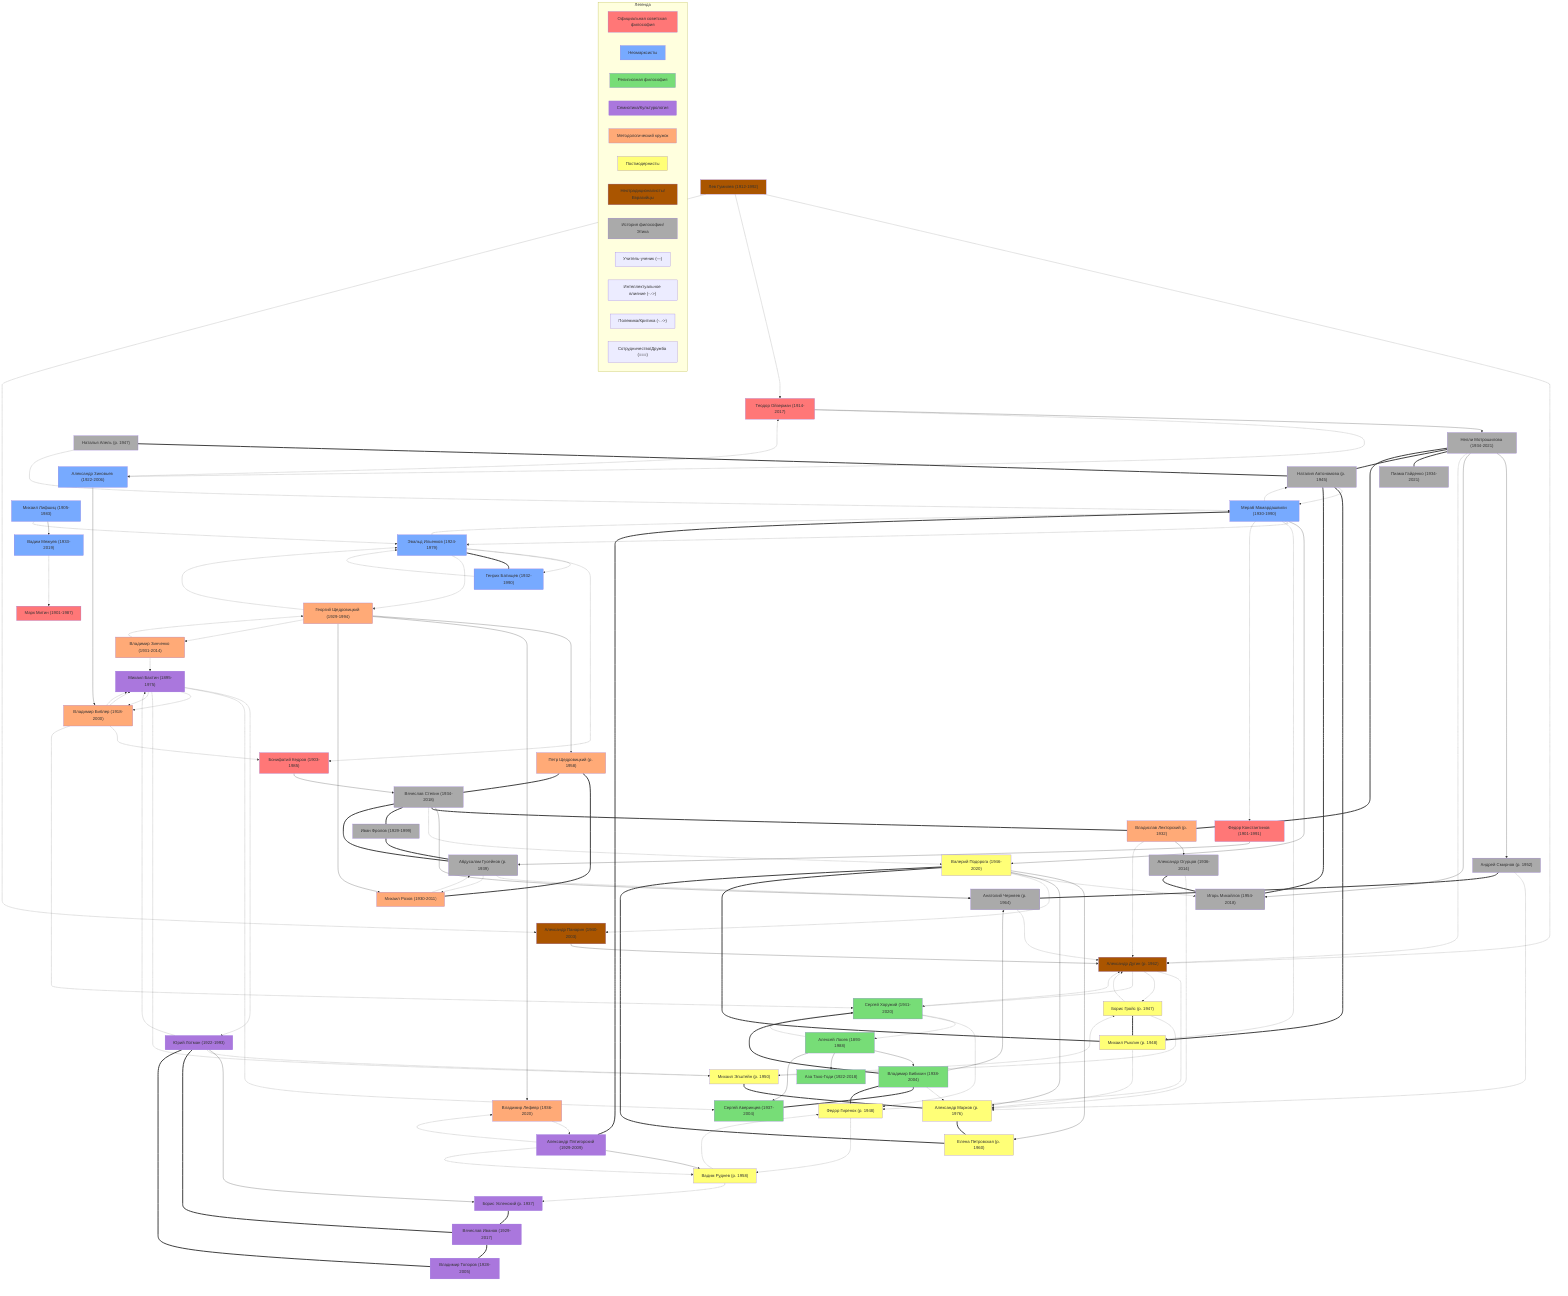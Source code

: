 flowchart TB
    %% Философы с цветовой кодировкой по школам/кружкам
    
    %% Официальная советская философия
    Oizerman["Теодор Ойзерман (1914-2017)"]:::sovietOfficial
    Konstantinov["Федор Константинов (1901-1991)"]:::sovietOfficial
    Kedrov["Бонифатий Кедров (1903-1985)"]:::sovietOfficial
    Mitin["Марк Митин (1901-1987)"]:::sovietOfficial
    
    %% Неомарксисты/Критические марксисты
    Ilyenkov["Эвальд Ильенков (1924-1979)"]:::neoMarxist
    Mamardashvili["Мераб Мамардашвили (1930-1990)"]:::neoMarxist
    Zinoviev["Александр Зиновьев (1922-2006)"]:::neoMarxist
    Batishchev["Генрих Батищев (1932-1990)"]:::neoMarxist
    Lifshits["Михаил Лифшиц (1905-1983)"]:::neoMarxist
    Mezhuev["Вадим Межуев (1933-2019)"]:::neoMarxist
    
    %% Религиозная/Экзистенциальная философия
    Losev["Алексей Лосев (1893-1988)"]:::religious
    Bibikhin["Владимир Бибихин (1938-2004)"]:::religious
    Horujy["Сергей Хоружий (1941-2020)"]:::religious
    Averintsev["Сергей Аверинцев (1937-2004)"]:::religious
    TakhoGodi["Аза Тахо-Годи (1922-2018)"]:::religious
    
    %% Семиотика/Культурология
    Bakhtin["Михаил Бахтин (1895-1975)"]:::semiotics
    Lotman["Юрий Лотман (1922-1993)"]:::semiotics
    Pyatigorsky["Александр Пятигорский (1929-2009)"]:::semiotics
    Ivanov["Вячеслав Иванов (1929-2017)"]:::semiotics
    Toporov["Владимир Топоров (1928-2005)"]:::semiotics
    Uspensky["Борис Успенский (р. 1937)"]:::semiotics
    
    %% Методологический кружок/Системный подход
    Shchedrovitsky["Георгий Щедровицкий (1929-1994)"]:::methodological
    Bibler["Владимир Библер (1918-2000)"]:::methodological
    Lektorsky["Владислав Лекторский (р. 1932)"]:::methodological
    Schedrovitsky_Jr["Петр Щедровицкий (р. 1958)"]:::methodological
    Rozov["Михаил Розов (1930-2011)"]:::methodological
    Zinchenko["Владимир Зинченко (1931-2014)"]:::methodological
    Lefebvre["Владимир Лефевр (1936-2020)"]:::methodological
    
    %% Постмодернисты/Постструктуралисты
    Groys["Борис Гройс (р. 1947)"]:::postmodern
    Epstein["Михаил Эпштейн (р. 1950)"]:::postmodern
    Ryklin["Михаил Рыклин (р. 1948)"]:::postmodern
    Podoroga["Валерий Подорога (1946-2020)"]:::postmodern
    Girenok["Федор Гиренок (р. 1948)"]:::postmodern
    Rudnev["Вадим Руднев (р. 1958)"]:::postmodern
    Petrovskaya["Елена Петровская (р. 1960)"]:::postmodern
    
    %% Неотрадиционалисты/Евразийцы
    Dugin["Александр Дугин (р. 1962)"]:::neoTraditional
    Panarin["Александр Панарин (1940-2003)"]:::neoTraditional
    Gumilev["Лев Гумилев (1912-1992)"]:::neoTraditional
    
    %% Другие - История философии/Этика и т.д.
    Gaidenko["Пиама Гайденко (1934-2021)"]:::histPhil
    Motroshilova["Нелли Мотрошилова (1934-2021)"]:::histPhil
    Avtonomova["Наталия Автономова (р. 1945)"]:::histPhil
    Guseinov["Абдусалам Гусейнов (р. 1939)"]:::histPhil
    Stepin["Вячеслав Степин (1934-2018)"]:::histPhil
    Frolov["Иван Фролов (1929-1999)"]:::histPhil
    Ogurtsov["Александр Огурцов (1936-2014)"]:::histPhil
    Apel["Наталья Апель (р. 1947)"]:::histPhil
    
    %% Новое поколение философов
    Smirnov["Андрей Смирнов (р. 1952)"]:::histPhil
    Chernyaev["Анатолий Черняев (р. 1964)"]:::histPhil
    Markov["Александр Марков (р. 1976)"]:::postmodern
    Mikhailov["Игорь Михайлов (1954-2018)"]:::histPhil
    
    %% Отношения учитель-ученик (сплошные линии)
    Losev --> Bibikhin
    Losev --> TakhoGodi
    Losev --> Averintsev
    Mamardashvili --> Podoroga
    Shchedrovitsky --> Schedrovitsky_Jr
    Oizerman --> Motroshilova
    Kedrov --> Stepin
    Konstantinov --> Guseinov
    Lotman --> Uspensky
    Lektorsky --> Ogurtsov
    Shchedrovitsky --> Lefebvre
    Podoroga --> Petrovskaya
    Shchedrovitsky --> Rozov
    Zinoviev --> Bibler
    Lifshits --> Mezhuev
    Pyatigorsky --> Rudnev
    Panarin --> Dugin
    Motroshilova --> Smirnov
    Stepin --> Chernyaev
    Podoroga --> Markov
    Motroshilova --> Mikhailov
    Bibikhin --> Chernyaev
    
    %% Интеллектуальное влияние (пунктирные линии)
    Bakhtin -.-> Lotman
    Lotman -.-> Bakhtin
    Bakhtin -.-> Averintsev
    Ilyenkov -.-> Mamardashvili
    Mamardashvili -.-> Ilyenkov
    Ilyenkov -.-> Batishchev
    Batishchev -.-> Ilyenkov
    Mamardashvili -.-> Ryklin
    Losev -.-> Horujy
    Horujy -.-> Losev
    Pyatigorsky -.-> Rudnev
    Lifshits -.-> Ilyenkov
    Bakhtin -.-> Bibler
    Bibler -.-> Bakhtin
    Lotman -.-> Epstein
    Mamardashvili -.-> Avtonomova
    Avtonomova -.-> Mamardashvili
    Shchedrovitsky -.-> Zinchenko
    Zinchenko -.-> Shchedrovitsky
    Dugin -.-> Girenok
    Bibikhin -.-> Markov
    Gumilev -.-> Dugin
    Bakhtin -.-> Epstein
    Ogurtsov -.-> Markov
    Podoroga -.-> Mikhailov
    
    %% Полемика/Критика (точечные линии)
    Zinoviev -..-> Oizerman
    Oizerman -..-> Zinoviev
    Dugin -..-> Groys
    Groys -..-> Dugin
    Ilyenkov -..-> Kedrov
    Mamardashvili -..-> Konstantinov
    Groys -..-> Epstein
    Epstein -..-> Groys
    Horujy -..-> Dugin
    Dugin -..-> Horujy
    Motroshilova -..-> Dugin
    Podoroga -..-> Panarin
    Bibler -..-> Kedrov
    Mezhuev -..-> Mitin
    Rudnev -..-> Girenok
    Girenok -..-> Rudnev
    Gumilev -..-> Oizerman
    Chernyaev -..-> Dugin
    Smirnov -..-> Markov
    Horujy -..-> Girenok
    
    %% Сотрудничество/Дружба (толстые линии)
    Mamardashvili === Pyatigorsky
    Lotman === Ivanov
    Lotman === Toporov
    Ivanov === Toporov
    Podoroga === Ryklin
    Motroshilova === Gaidenko
    Bibikhin === Averintsev
    Horujy === Bibikhin
    Ilyenkov === Batishchev
    Groys === Ryklin
    Avtonomova === Ryklin
    Podoroga === Petrovskaya
    Schedrovitsky_Jr === Rozov
    Guseinov === Stepin
    Frolov === Guseinov
    Stepin === Lektorsky
    Uspensky === Ivanov
    Smirnov === Chernyaev
    Markov === Petrovskaya
    Avtonomova === Mikhailov
    
    %% Межгрупповые связи для обеспечения целостности схемы
    Stepin -.-> Podoroga
    Rudnev -.-> Uspensky
    Motroshilova === Avtonomova
    Bibler -.-> Horujy
    Gumilev -.-> Panarin
    Bibikhin === Girenok
    Lektorsky -..-> Dugin
    Ryklin -.-> Markov
    Epstein === Markov
    Guseinov -.-> Chernyaev
    Stepin === Frolov
    Ogurtsov === Mikhailov
    
    Bibler -.-> Bakhtin
    Bakhtin -.-> Bibler
    Lektorsky === Motroshilova
    Zinchenko -.-> Bakhtin
    Shchedrovitsky -..-> Ilyenkov
    Ilyenkov -..-> Shchedrovitsky
    Lefebvre -.-> Pyatigorsky
    Pyatigorsky -.-> Lefebvre
    Schedrovitsky_Jr === Stepin
    Rozov -.-> Guseinov
    Guseinov -.-> Rozov
    Apel === Avtonomova
    Apel -.-> Mamardashvili
    
    %% Стили для узлов
    classDef sovietOfficial fill:#FF7777
    classDef neoMarxist fill:#77AAFF
    classDef religious fill:#77DD77
    classDef semiotics fill:#AA77DD
    classDef methodological fill:#FFAA77
    classDef postmodern fill:#FFFF77
    classDef neoTraditional fill:#AA5500
    classDef histPhil fill:#AAAAAA
    
    %% Легенда
    subgraph Легенда
        SO["Официальная советская философия"]:::sovietOfficial
        NM["Неомарксисты"]:::neoMarxist
        RP["Религиозная философия"]:::religious
        SC["Семиотика/Культурология"]:::semiotics
        MS["Методологический кружок"]:::methodological
        PM["Постмодернисты"]:::postmodern
        NT["Неотрадиционалисты/Евразийцы"]:::neoTraditional
        HP["История философии/Этика"]:::histPhil
        
        TS["Учитель-ученик (—)"]
        II["Интеллектуальное влияние (-.->) "]
        PC["Полемика/Критика (-..->)"]
        CF["Сотрудничество/Дружба (===)"]
    end